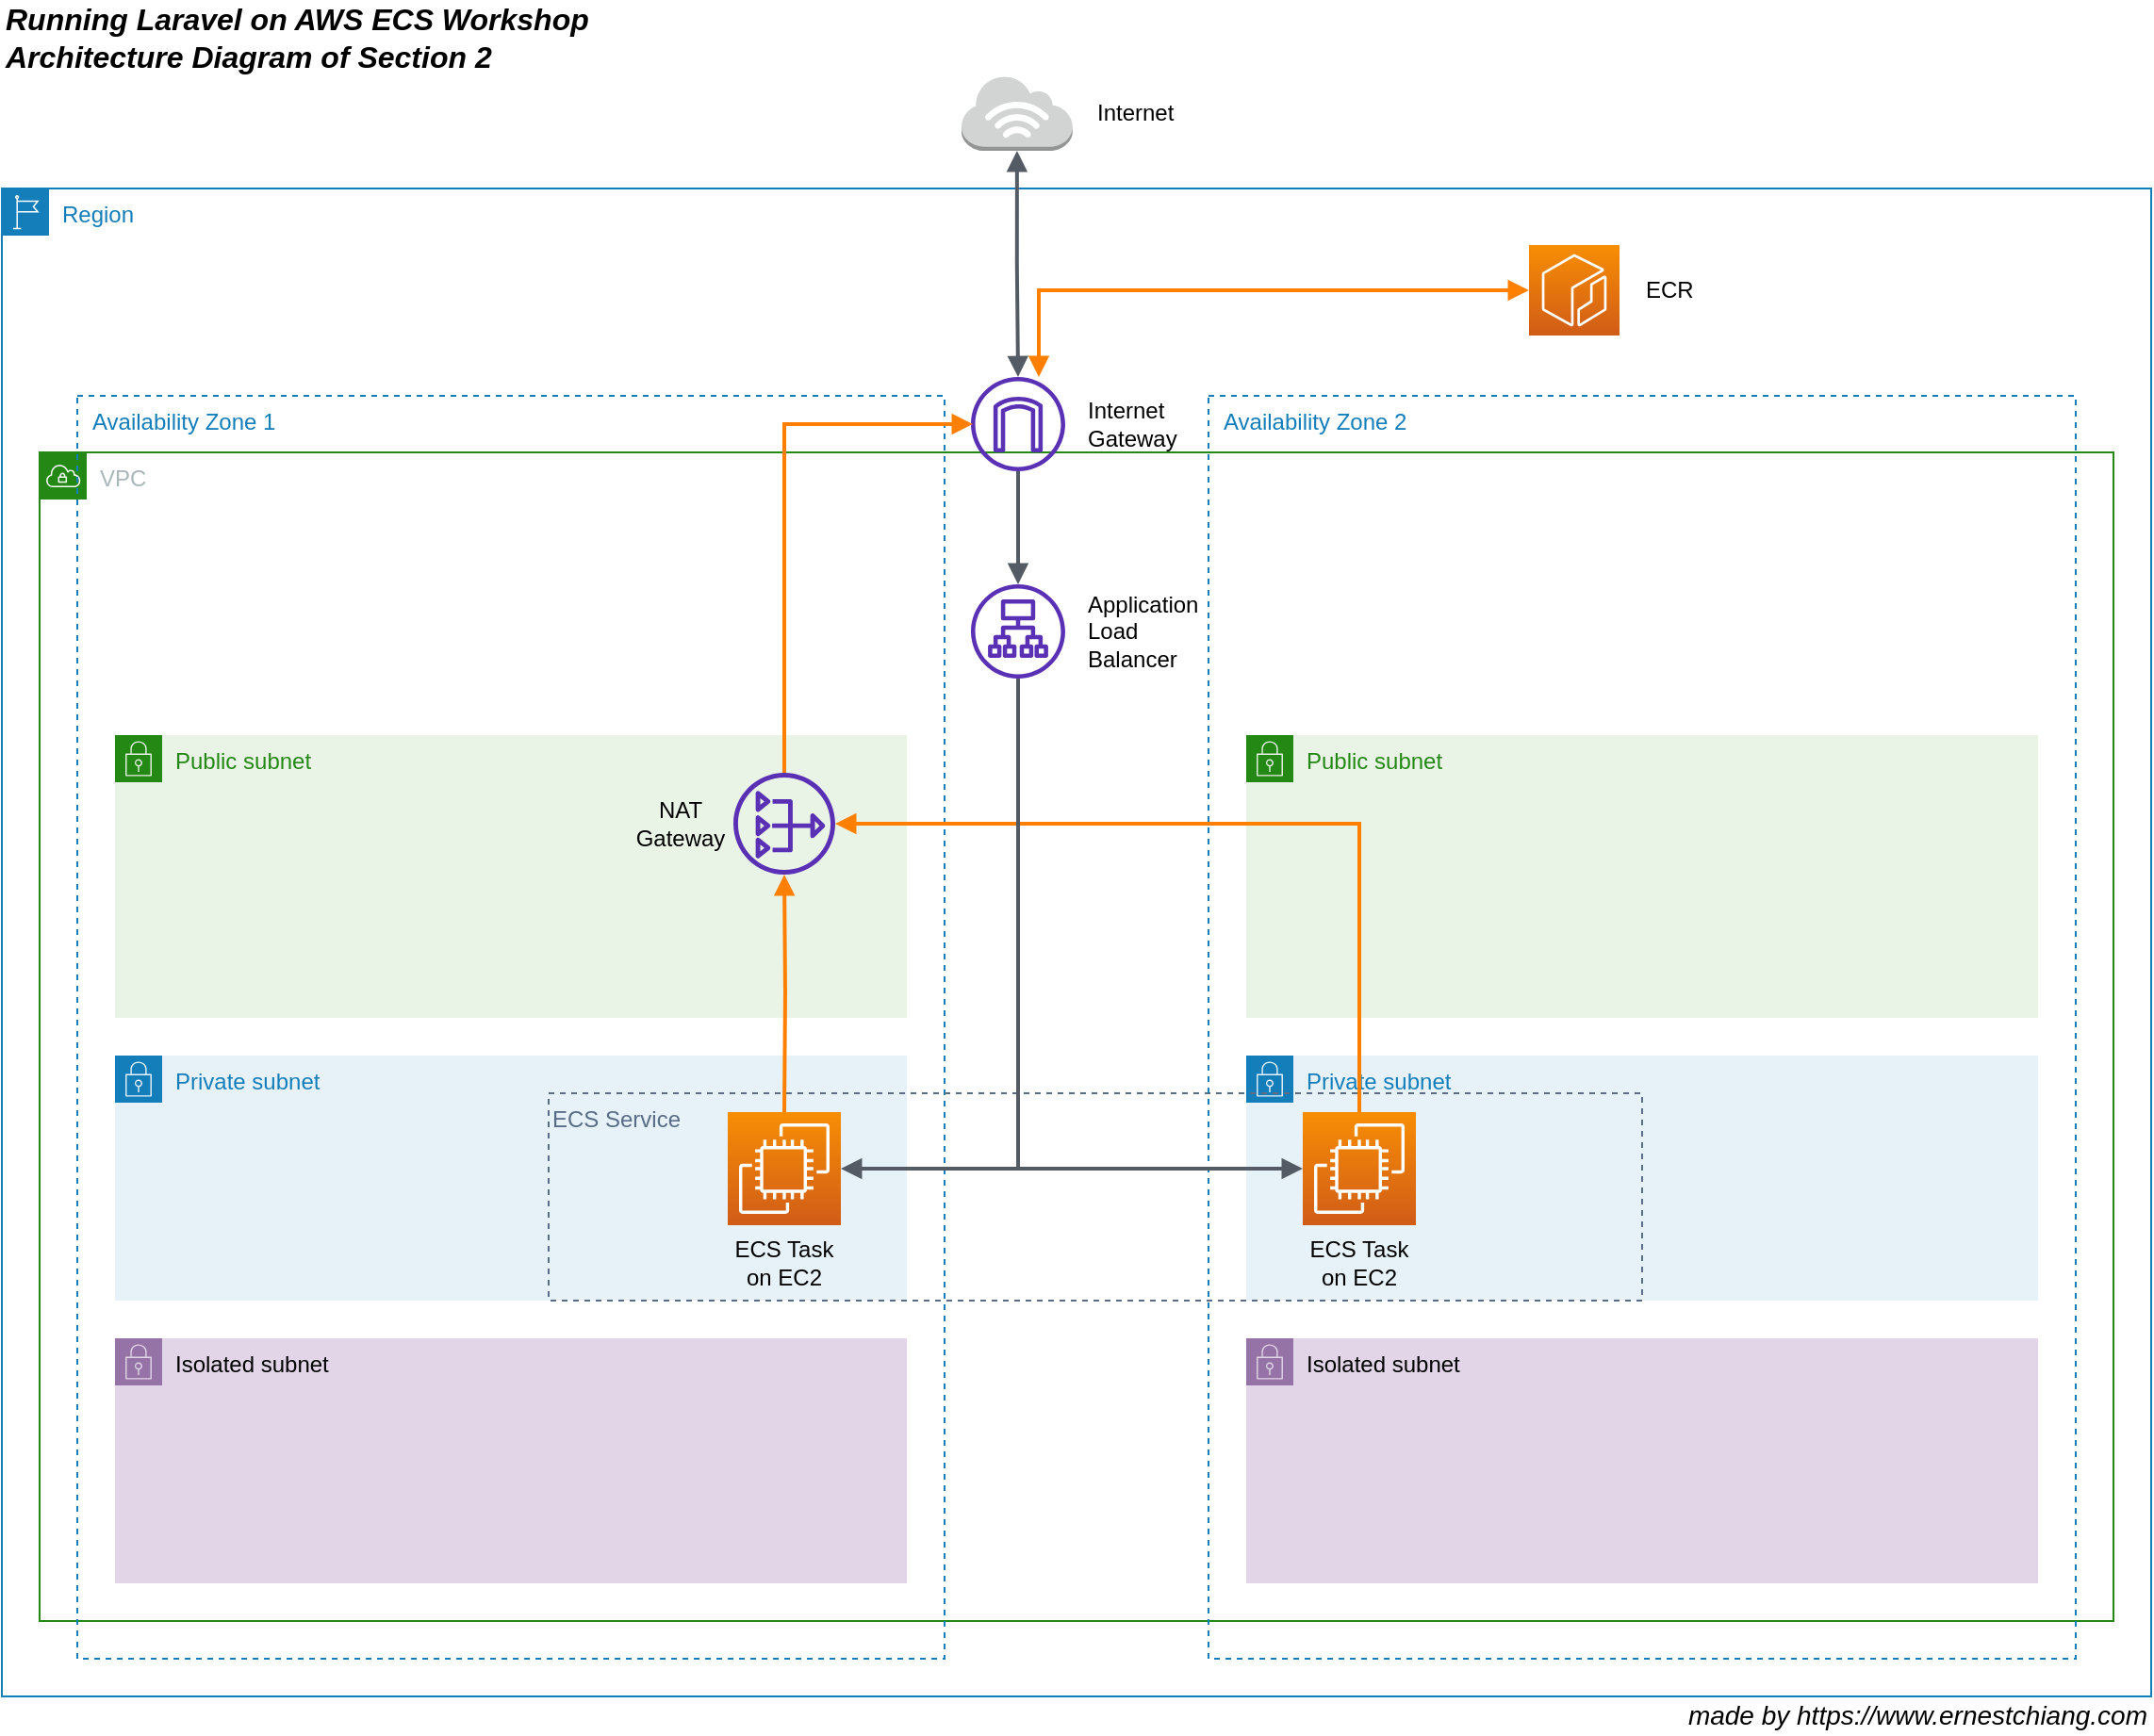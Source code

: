 <mxfile version="13.7.3" type="device"><diagram id="W_sO-s0YrB_RXeBc7aEj" name="Page-1"><mxGraphModel dx="1426" dy="980" grid="1" gridSize="10" guides="1" tooltips="1" connect="1" arrows="1" fold="1" page="1" pageScale="1" pageWidth="850" pageHeight="1100" math="0" shadow="0"><root><mxCell id="0"/><mxCell id="1" parent="0"/><mxCell id="at6KYlbyrC9-d_kE1n3b-4" value="Private subnet" style="points=[[0,0],[0.25,0],[0.5,0],[0.75,0],[1,0],[1,0.25],[1,0.5],[1,0.75],[1,1],[0.75,1],[0.5,1],[0.25,1],[0,1],[0,0.75],[0,0.5],[0,0.25]];outlineConnect=0;gradientColor=none;html=1;whiteSpace=wrap;fontSize=12;fontStyle=0;shape=mxgraph.aws4.group;grIcon=mxgraph.aws4.group_security_group;grStroke=0;strokeColor=#147EBA;fillColor=#E6F2F8;verticalAlign=top;align=left;spacingLeft=30;fontColor=#147EBA;dashed=0;" parent="1" vertex="1"><mxGeometry x="700" y="640" width="420" height="130" as="geometry"/></mxCell><mxCell id="at6KYlbyrC9-d_kE1n3b-2" value="Private subnet" style="points=[[0,0],[0.25,0],[0.5,0],[0.75,0],[1,0],[1,0.25],[1,0.5],[1,0.75],[1,1],[0.75,1],[0.5,1],[0.25,1],[0,1],[0,0.75],[0,0.5],[0,0.25]];outlineConnect=0;gradientColor=none;html=1;whiteSpace=wrap;fontSize=12;fontStyle=0;shape=mxgraph.aws4.group;grIcon=mxgraph.aws4.group_security_group;grStroke=0;strokeColor=#147EBA;fillColor=#E6F2F8;verticalAlign=top;align=left;spacingLeft=30;fontColor=#147EBA;dashed=0;" parent="1" vertex="1"><mxGeometry x="100" y="640" width="420" height="130" as="geometry"/></mxCell><mxCell id="V-0giHCqQG7LBAJLv8Gr-1" value="Region" style="points=[[0,0],[0.25,0],[0.5,0],[0.75,0],[1,0],[1,0.25],[1,0.5],[1,0.75],[1,1],[0.75,1],[0.5,1],[0.25,1],[0,1],[0,0.75],[0,0.5],[0,0.25]];outlineConnect=0;gradientColor=none;html=1;whiteSpace=wrap;fontSize=12;fontStyle=0;shape=mxgraph.aws4.group;grIcon=mxgraph.aws4.group_region;strokeColor=#147EBA;fillColor=none;verticalAlign=top;align=left;spacingLeft=30;fontColor=#147EBA;dashed=0;" parent="1" vertex="1"><mxGeometry x="40" y="180" width="1140" height="800" as="geometry"/></mxCell><mxCell id="V-0giHCqQG7LBAJLv8Gr-2" value="VPC" style="points=[[0,0],[0.25,0],[0.5,0],[0.75,0],[1,0],[1,0.25],[1,0.5],[1,0.75],[1,1],[0.75,1],[0.5,1],[0.25,1],[0,1],[0,0.75],[0,0.5],[0,0.25]];outlineConnect=0;gradientColor=none;html=1;whiteSpace=wrap;fontSize=12;fontStyle=0;shape=mxgraph.aws4.group;grIcon=mxgraph.aws4.group_vpc;strokeColor=#248814;fillColor=none;verticalAlign=top;align=left;spacingLeft=30;fontColor=#AAB7B8;dashed=0;" parent="1" vertex="1"><mxGeometry x="60" y="320" width="1100" height="620" as="geometry"/></mxCell><mxCell id="V-0giHCqQG7LBAJLv8Gr-5" value="  Availability Zone 1" style="fillColor=none;strokeColor=#147EBA;dashed=1;verticalAlign=top;fontStyle=0;fontColor=#147EBA;align=left;" parent="1" vertex="1"><mxGeometry x="80" y="290" width="460" height="670" as="geometry"/></mxCell><mxCell id="at6KYlbyrC9-d_kE1n3b-12" value="ECS Service" style="fillColor=none;strokeColor=#5A6C86;dashed=1;verticalAlign=top;fontStyle=0;fontColor=#5A6C86;align=left;" parent="1" vertex="1"><mxGeometry x="330" y="660" width="580" height="110" as="geometry"/></mxCell><mxCell id="V-0giHCqQG7LBAJLv8Gr-7" value="Public subnet" style="points=[[0,0],[0.25,0],[0.5,0],[0.75,0],[1,0],[1,0.25],[1,0.5],[1,0.75],[1,1],[0.75,1],[0.5,1],[0.25,1],[0,1],[0,0.75],[0,0.5],[0,0.25]];outlineConnect=0;gradientColor=none;html=1;whiteSpace=wrap;fontSize=12;fontStyle=0;shape=mxgraph.aws4.group;grIcon=mxgraph.aws4.group_security_group;grStroke=0;strokeColor=#248814;fillColor=#E9F3E6;verticalAlign=top;align=left;spacingLeft=30;fontColor=#248814;dashed=0;" parent="1" vertex="1"><mxGeometry x="100" y="470" width="420" height="150" as="geometry"/></mxCell><mxCell id="V-0giHCqQG7LBAJLv8Gr-13" value="" style="group" parent="1" vertex="1" connectable="0"><mxGeometry x="554" y="280" width="100" height="50" as="geometry"/></mxCell><mxCell id="V-0giHCqQG7LBAJLv8Gr-11" value="" style="outlineConnect=0;fontColor=#232F3E;fillColor=#5A30B5;dashed=0;verticalLabelPosition=bottom;verticalAlign=top;align=center;html=1;fontSize=12;fontStyle=0;aspect=fixed;pointerEvents=1;shape=mxgraph.aws4.internet_gateway;strokeColor=none;sketch=0;shadow=0;labelBackgroundColor=none;" parent="V-0giHCqQG7LBAJLv8Gr-13" vertex="1"><mxGeometry width="50" height="50" as="geometry"/></mxCell><mxCell id="V-0giHCqQG7LBAJLv8Gr-12" value="Internet Gateway" style="text;html=1;strokeColor=none;fillColor=none;align=left;verticalAlign=middle;whiteSpace=wrap;rounded=0;shadow=0;labelBackgroundColor=none;sketch=0;" parent="V-0giHCqQG7LBAJLv8Gr-13" vertex="1"><mxGeometry x="60" y="15" width="40" height="20" as="geometry"/></mxCell><mxCell id="V-0giHCqQG7LBAJLv8Gr-15" value="" style="group" parent="1" vertex="1" connectable="0"><mxGeometry x="554" y="390" width="95" height="50" as="geometry"/></mxCell><mxCell id="V-0giHCqQG7LBAJLv8Gr-10" value="" style="outlineConnect=0;fontColor=#232F3E;gradientColor=none;fillColor=#5A30B5;strokeColor=none;dashed=0;verticalLabelPosition=bottom;verticalAlign=top;align=center;html=1;fontSize=12;fontStyle=0;aspect=fixed;pointerEvents=1;shape=mxgraph.aws4.application_load_balancer;" parent="V-0giHCqQG7LBAJLv8Gr-15" vertex="1"><mxGeometry width="50" height="50" as="geometry"/></mxCell><mxCell id="V-0giHCqQG7LBAJLv8Gr-14" value="Application Load&lt;br&gt;&lt;div&gt;&lt;span&gt;Balancer&lt;/span&gt;&lt;/div&gt;" style="text;html=1;strokeColor=none;fillColor=none;align=left;verticalAlign=middle;whiteSpace=wrap;rounded=0;shadow=0;labelBackgroundColor=none;sketch=0;" parent="V-0giHCqQG7LBAJLv8Gr-15" vertex="1"><mxGeometry x="60" y="15" width="40" height="20" as="geometry"/></mxCell><mxCell id="V-0giHCqQG7LBAJLv8Gr-18" value="" style="group" parent="1" vertex="1" connectable="0"><mxGeometry x="549" y="120" width="110" height="40" as="geometry"/></mxCell><mxCell id="V-0giHCqQG7LBAJLv8Gr-16" value="" style="outlineConnect=0;dashed=0;verticalLabelPosition=bottom;verticalAlign=top;align=center;html=1;shape=mxgraph.aws3.internet_3;fillColor=#D2D3D3;gradientColor=none;shadow=0;labelBackgroundColor=none;sketch=0;strokeColor=#000000;" parent="V-0giHCqQG7LBAJLv8Gr-18" vertex="1"><mxGeometry width="58.89" height="40" as="geometry"/></mxCell><mxCell id="V-0giHCqQG7LBAJLv8Gr-17" value="Internet" style="text;html=1;strokeColor=none;fillColor=none;align=left;verticalAlign=middle;whiteSpace=wrap;rounded=0;shadow=0;labelBackgroundColor=none;sketch=0;" parent="V-0giHCqQG7LBAJLv8Gr-18" vertex="1"><mxGeometry x="70" y="10" width="40" height="20" as="geometry"/></mxCell><mxCell id="V-0giHCqQG7LBAJLv8Gr-19" value="" style="edgeStyle=orthogonalEdgeStyle;html=1;endArrow=block;elbow=vertical;startArrow=block;startFill=1;endFill=1;strokeColor=#545B64;rounded=0;exitX=0.5;exitY=1;exitDx=0;exitDy=0;exitPerimeter=0;strokeWidth=2;" parent="1" source="V-0giHCqQG7LBAJLv8Gr-16" target="V-0giHCqQG7LBAJLv8Gr-11" edge="1"><mxGeometry width="100" relative="1" as="geometry"><mxPoint x="604" y="210" as="sourcePoint"/><mxPoint x="704" y="210" as="targetPoint"/></mxGeometry></mxCell><mxCell id="V-0giHCqQG7LBAJLv8Gr-20" value="" style="edgeStyle=orthogonalEdgeStyle;html=1;endArrow=none;elbow=vertical;startArrow=block;startFill=1;strokeColor=#545B64;rounded=0;strokeWidth=2;" parent="1" source="V-0giHCqQG7LBAJLv8Gr-10" target="V-0giHCqQG7LBAJLv8Gr-11" edge="1"><mxGeometry width="100" relative="1" as="geometry"><mxPoint x="759" y="180" as="sourcePoint"/><mxPoint x="859" y="180" as="targetPoint"/></mxGeometry></mxCell><mxCell id="at6KYlbyrC9-d_kE1n3b-13" style="edgeStyle=orthogonalEdgeStyle;rounded=0;orthogonalLoop=1;jettySize=auto;html=1;endArrow=block;endFill=1;strokeWidth=2;fillColor=#ffe6cc;strokeColor=#FF8000;" parent="1" target="at6KYlbyrC9-d_kE1n3b-10" edge="1"><mxGeometry relative="1" as="geometry"><mxPoint x="455" y="670" as="sourcePoint"/></mxGeometry></mxCell><mxCell id="V-0giHCqQG7LBAJLv8Gr-23" value="ECS Task on EC2" style="text;html=1;strokeColor=none;fillColor=none;align=center;verticalAlign=middle;whiteSpace=wrap;rounded=0;shadow=0;labelBackgroundColor=none;sketch=0;" parent="1" vertex="1"><mxGeometry x="420" y="740" width="70" height="20" as="geometry"/></mxCell><mxCell id="V-0giHCqQG7LBAJLv8Gr-27" value="" style="edgeStyle=orthogonalEdgeStyle;html=1;endArrow=none;elbow=vertical;startArrow=block;startFill=1;strokeColor=#545B64;rounded=0;strokeWidth=2;" parent="1" target="V-0giHCqQG7LBAJLv8Gr-10" edge="1"><mxGeometry width="100" relative="1" as="geometry"><mxPoint x="485" y="700" as="sourcePoint"/><mxPoint x="301" y="440" as="targetPoint"/><Array as="points"><mxPoint x="579" y="700"/></Array></mxGeometry></mxCell><mxCell id="V-0giHCqQG7LBAJLv8Gr-28" value="made by https://www.ernestchiang.com" style="text;html=1;strokeColor=none;fillColor=none;align=right;verticalAlign=middle;whiteSpace=wrap;rounded=0;shadow=0;labelBackgroundColor=none;sketch=0;fontStyle=2;fontSize=14;" parent="1" vertex="1"><mxGeometry x="920" y="980" width="260" height="20" as="geometry"/></mxCell><mxCell id="at6KYlbyrC9-d_kE1n3b-1" value="  Availability Zone 2" style="fillColor=none;strokeColor=#147EBA;dashed=1;verticalAlign=top;fontStyle=0;fontColor=#147EBA;align=left;" parent="1" vertex="1"><mxGeometry x="680" y="290" width="460" height="670" as="geometry"/></mxCell><mxCell id="at6KYlbyrC9-d_kE1n3b-3" value="Public subnet" style="points=[[0,0],[0.25,0],[0.5,0],[0.75,0],[1,0],[1,0.25],[1,0.5],[1,0.75],[1,1],[0.75,1],[0.5,1],[0.25,1],[0,1],[0,0.75],[0,0.5],[0,0.25]];outlineConnect=0;gradientColor=none;html=1;whiteSpace=wrap;fontSize=12;fontStyle=0;shape=mxgraph.aws4.group;grIcon=mxgraph.aws4.group_security_group;grStroke=0;strokeColor=#248814;fillColor=#E9F3E6;verticalAlign=top;align=left;spacingLeft=30;fontColor=#248814;dashed=0;" parent="1" vertex="1"><mxGeometry x="700" y="470" width="420" height="150" as="geometry"/></mxCell><mxCell id="at6KYlbyrC9-d_kE1n3b-5" value="Isolated subnet" style="points=[[0,0],[0.25,0],[0.5,0],[0.75,0],[1,0],[1,0.25],[1,0.5],[1,0.75],[1,1],[0.75,1],[0.5,1],[0.25,1],[0,1],[0,0.75],[0,0.5],[0,0.25]];outlineConnect=0;html=1;whiteSpace=wrap;fontSize=12;fontStyle=0;shape=mxgraph.aws4.group;grIcon=mxgraph.aws4.group_security_group;grStroke=0;strokeColor=#9673a6;fillColor=#e1d5e7;verticalAlign=top;align=left;spacingLeft=30;dashed=0;shadow=0;" parent="1" vertex="1"><mxGeometry x="100" y="790" width="420" height="130" as="geometry"/></mxCell><mxCell id="at6KYlbyrC9-d_kE1n3b-6" value="Isolated subnet" style="points=[[0,0],[0.25,0],[0.5,0],[0.75,0],[1,0],[1,0.25],[1,0.5],[1,0.75],[1,1],[0.75,1],[0.5,1],[0.25,1],[0,1],[0,0.75],[0,0.5],[0,0.25]];outlineConnect=0;html=1;whiteSpace=wrap;fontSize=12;fontStyle=0;shape=mxgraph.aws4.group;grIcon=mxgraph.aws4.group_security_group;grStroke=0;strokeColor=#9673a6;fillColor=#e1d5e7;verticalAlign=top;align=left;spacingLeft=30;dashed=0;" parent="1" vertex="1"><mxGeometry x="700" y="790" width="420" height="130" as="geometry"/></mxCell><mxCell id="at6KYlbyrC9-d_kE1n3b-15" style="edgeStyle=orthogonalEdgeStyle;rounded=0;orthogonalLoop=1;jettySize=auto;html=1;endArrow=block;endFill=1;strokeWidth=2;fillColor=#ffe6cc;strokeColor=#FF8000;" parent="1" target="at6KYlbyrC9-d_kE1n3b-10" edge="1"><mxGeometry relative="1" as="geometry"><Array as="points"><mxPoint x="760" y="517"/></Array><mxPoint x="760" y="670" as="sourcePoint"/></mxGeometry></mxCell><mxCell id="at6KYlbyrC9-d_kE1n3b-8" value="ECS Task on EC2" style="text;html=1;strokeColor=none;fillColor=none;align=center;verticalAlign=middle;whiteSpace=wrap;rounded=0;shadow=0;labelBackgroundColor=none;sketch=0;" parent="1" vertex="1"><mxGeometry x="730" y="740" width="60" height="20" as="geometry"/></mxCell><mxCell id="at6KYlbyrC9-d_kE1n3b-9" value="" style="edgeStyle=orthogonalEdgeStyle;html=1;endArrow=none;elbow=vertical;startArrow=block;startFill=1;strokeColor=#545B64;rounded=0;strokeWidth=2;" parent="1" target="V-0giHCqQG7LBAJLv8Gr-10" edge="1"><mxGeometry width="100" relative="1" as="geometry"><mxPoint x="730" y="700" as="sourcePoint"/><mxPoint x="589" y="450" as="targetPoint"/><Array as="points"><mxPoint x="579" y="700"/></Array></mxGeometry></mxCell><mxCell id="at6KYlbyrC9-d_kE1n3b-14" style="edgeStyle=orthogonalEdgeStyle;rounded=0;orthogonalLoop=1;jettySize=auto;html=1;entryX=0.02;entryY=0.5;entryDx=0;entryDy=0;entryPerimeter=0;endArrow=block;endFill=1;strokeWidth=2;fillColor=#ffe6cc;strokeColor=#FF8000;" parent="1" source="at6KYlbyrC9-d_kE1n3b-10" target="V-0giHCqQG7LBAJLv8Gr-11" edge="1"><mxGeometry relative="1" as="geometry"><Array as="points"><mxPoint x="455" y="305"/></Array></mxGeometry></mxCell><mxCell id="at6KYlbyrC9-d_kE1n3b-18" value="" style="group" parent="1" vertex="1" connectable="0"><mxGeometry x="380" y="490" width="102" height="54" as="geometry"/></mxCell><mxCell id="at6KYlbyrC9-d_kE1n3b-10" value="" style="outlineConnect=0;fontColor=#232F3E;gradientColor=none;fillColor=#5A30B5;strokeColor=none;dashed=0;verticalLabelPosition=bottom;verticalAlign=top;align=center;html=1;fontSize=12;fontStyle=0;aspect=fixed;pointerEvents=1;shape=mxgraph.aws4.nat_gateway;" parent="at6KYlbyrC9-d_kE1n3b-18" vertex="1"><mxGeometry x="48" width="54" height="54" as="geometry"/></mxCell><mxCell id="at6KYlbyrC9-d_kE1n3b-11" value="NAT Gateway" style="text;html=1;strokeColor=none;fillColor=none;align=center;verticalAlign=middle;whiteSpace=wrap;rounded=0;shadow=0;labelBackgroundColor=none;sketch=0;" parent="at6KYlbyrC9-d_kE1n3b-18" vertex="1"><mxGeometry y="17" width="40" height="20" as="geometry"/></mxCell><mxCell id="at6KYlbyrC9-d_kE1n3b-19" value="" style="group" parent="1" vertex="1" connectable="0"><mxGeometry x="850" y="210" width="100" height="48" as="geometry"/></mxCell><mxCell id="at6KYlbyrC9-d_kE1n3b-16" value="" style="outlineConnect=0;fontColor=#232F3E;gradientColor=#F78E04;gradientDirection=north;fillColor=#D05C17;strokeColor=#ffffff;dashed=0;verticalLabelPosition=bottom;verticalAlign=top;align=center;html=1;fontSize=12;fontStyle=0;aspect=fixed;shape=mxgraph.aws4.resourceIcon;resIcon=mxgraph.aws4.ecr;shadow=0;" parent="at6KYlbyrC9-d_kE1n3b-19" vertex="1"><mxGeometry width="48" height="48" as="geometry"/></mxCell><mxCell id="at6KYlbyrC9-d_kE1n3b-17" value="ECR" style="text;html=1;strokeColor=none;fillColor=none;align=left;verticalAlign=middle;whiteSpace=wrap;rounded=0;shadow=0;labelBackgroundColor=none;sketch=0;" parent="at6KYlbyrC9-d_kE1n3b-19" vertex="1"><mxGeometry x="60" y="14" width="40" height="20" as="geometry"/></mxCell><mxCell id="at6KYlbyrC9-d_kE1n3b-20" style="edgeStyle=orthogonalEdgeStyle;rounded=0;orthogonalLoop=1;jettySize=auto;html=1;endArrow=block;endFill=1;strokeWidth=2;startArrow=block;startFill=1;fillColor=#ffe6cc;strokeColor=#FF8000;" parent="1" source="V-0giHCqQG7LBAJLv8Gr-11" target="at6KYlbyrC9-d_kE1n3b-16" edge="1"><mxGeometry relative="1" as="geometry"><Array as="points"><mxPoint x="590" y="234"/></Array></mxGeometry></mxCell><mxCell id="at6KYlbyrC9-d_kE1n3b-21" value="Running Laravel on AWS ECS Workshop&lt;br style=&quot;font-size: 16px&quot;&gt;Architecture Diagram of Section 2" style="text;html=1;strokeColor=none;fillColor=none;align=left;verticalAlign=middle;whiteSpace=wrap;rounded=0;shadow=0;labelBackgroundColor=none;sketch=0;fontStyle=3;fontSize=16;" parent="1" vertex="1"><mxGeometry x="40" y="80" width="340" height="40" as="geometry"/></mxCell><mxCell id="vJxeZyQ4awNRe2Guaw7K-1" value="" style="outlineConnect=0;fontColor=#232F3E;gradientColor=#F78E04;gradientDirection=north;fillColor=#D05C17;strokeColor=#ffffff;dashed=0;verticalLabelPosition=bottom;verticalAlign=top;align=center;html=1;fontSize=12;fontStyle=0;aspect=fixed;shape=mxgraph.aws4.resourceIcon;resIcon=mxgraph.aws4.ec2;" vertex="1" parent="1"><mxGeometry x="425" y="670" width="60" height="60" as="geometry"/></mxCell><mxCell id="vJxeZyQ4awNRe2Guaw7K-2" value="" style="outlineConnect=0;fontColor=#232F3E;gradientColor=#F78E04;gradientDirection=north;fillColor=#D05C17;strokeColor=#ffffff;dashed=0;verticalLabelPosition=bottom;verticalAlign=top;align=center;html=1;fontSize=12;fontStyle=0;aspect=fixed;shape=mxgraph.aws4.resourceIcon;resIcon=mxgraph.aws4.ec2;" vertex="1" parent="1"><mxGeometry x="730" y="670" width="60" height="60" as="geometry"/></mxCell></root></mxGraphModel></diagram></mxfile>